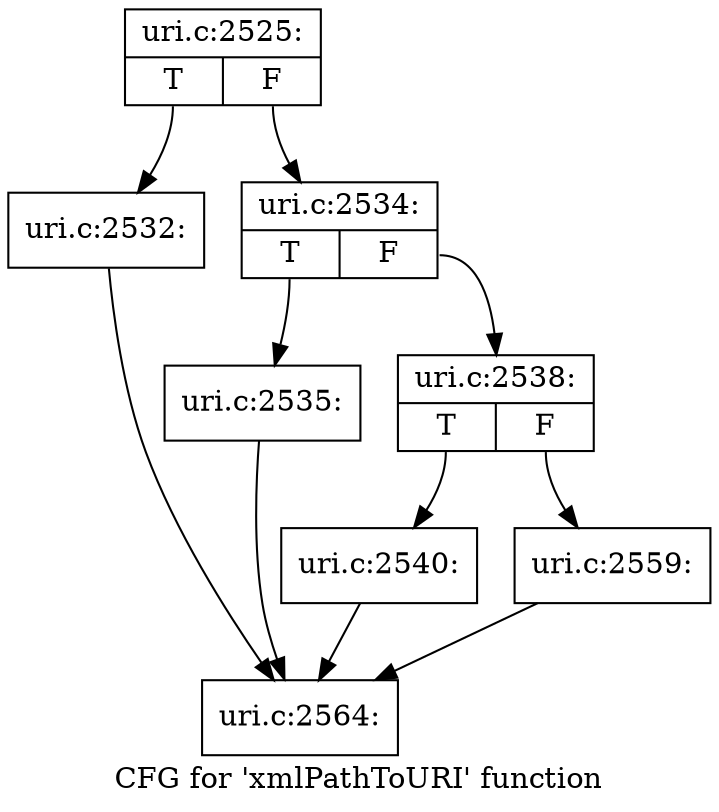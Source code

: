 digraph "CFG for 'xmlPathToURI' function" {
	label="CFG for 'xmlPathToURI' function";

	Node0x48598f0 [shape=record,label="{uri.c:2525:|{<s0>T|<s1>F}}"];
	Node0x48598f0:s0 -> Node0x49050a0;
	Node0x48598f0:s1 -> Node0x49050f0;
	Node0x49050a0 [shape=record,label="{uri.c:2532:}"];
	Node0x49050a0 -> Node0x4543380;
	Node0x49050f0 [shape=record,label="{uri.c:2534:|{<s0>T|<s1>F}}"];
	Node0x49050f0:s0 -> Node0x4905550;
	Node0x49050f0:s1 -> Node0x49055a0;
	Node0x4905550 [shape=record,label="{uri.c:2535:}"];
	Node0x4905550 -> Node0x4543380;
	Node0x49055a0 [shape=record,label="{uri.c:2538:|{<s0>T|<s1>F}}"];
	Node0x49055a0:s0 -> Node0x4906170;
	Node0x49055a0:s1 -> Node0x49061c0;
	Node0x4906170 [shape=record,label="{uri.c:2540:}"];
	Node0x4906170 -> Node0x4543380;
	Node0x49061c0 [shape=record,label="{uri.c:2559:}"];
	Node0x49061c0 -> Node0x4543380;
	Node0x4543380 [shape=record,label="{uri.c:2564:}"];
}

